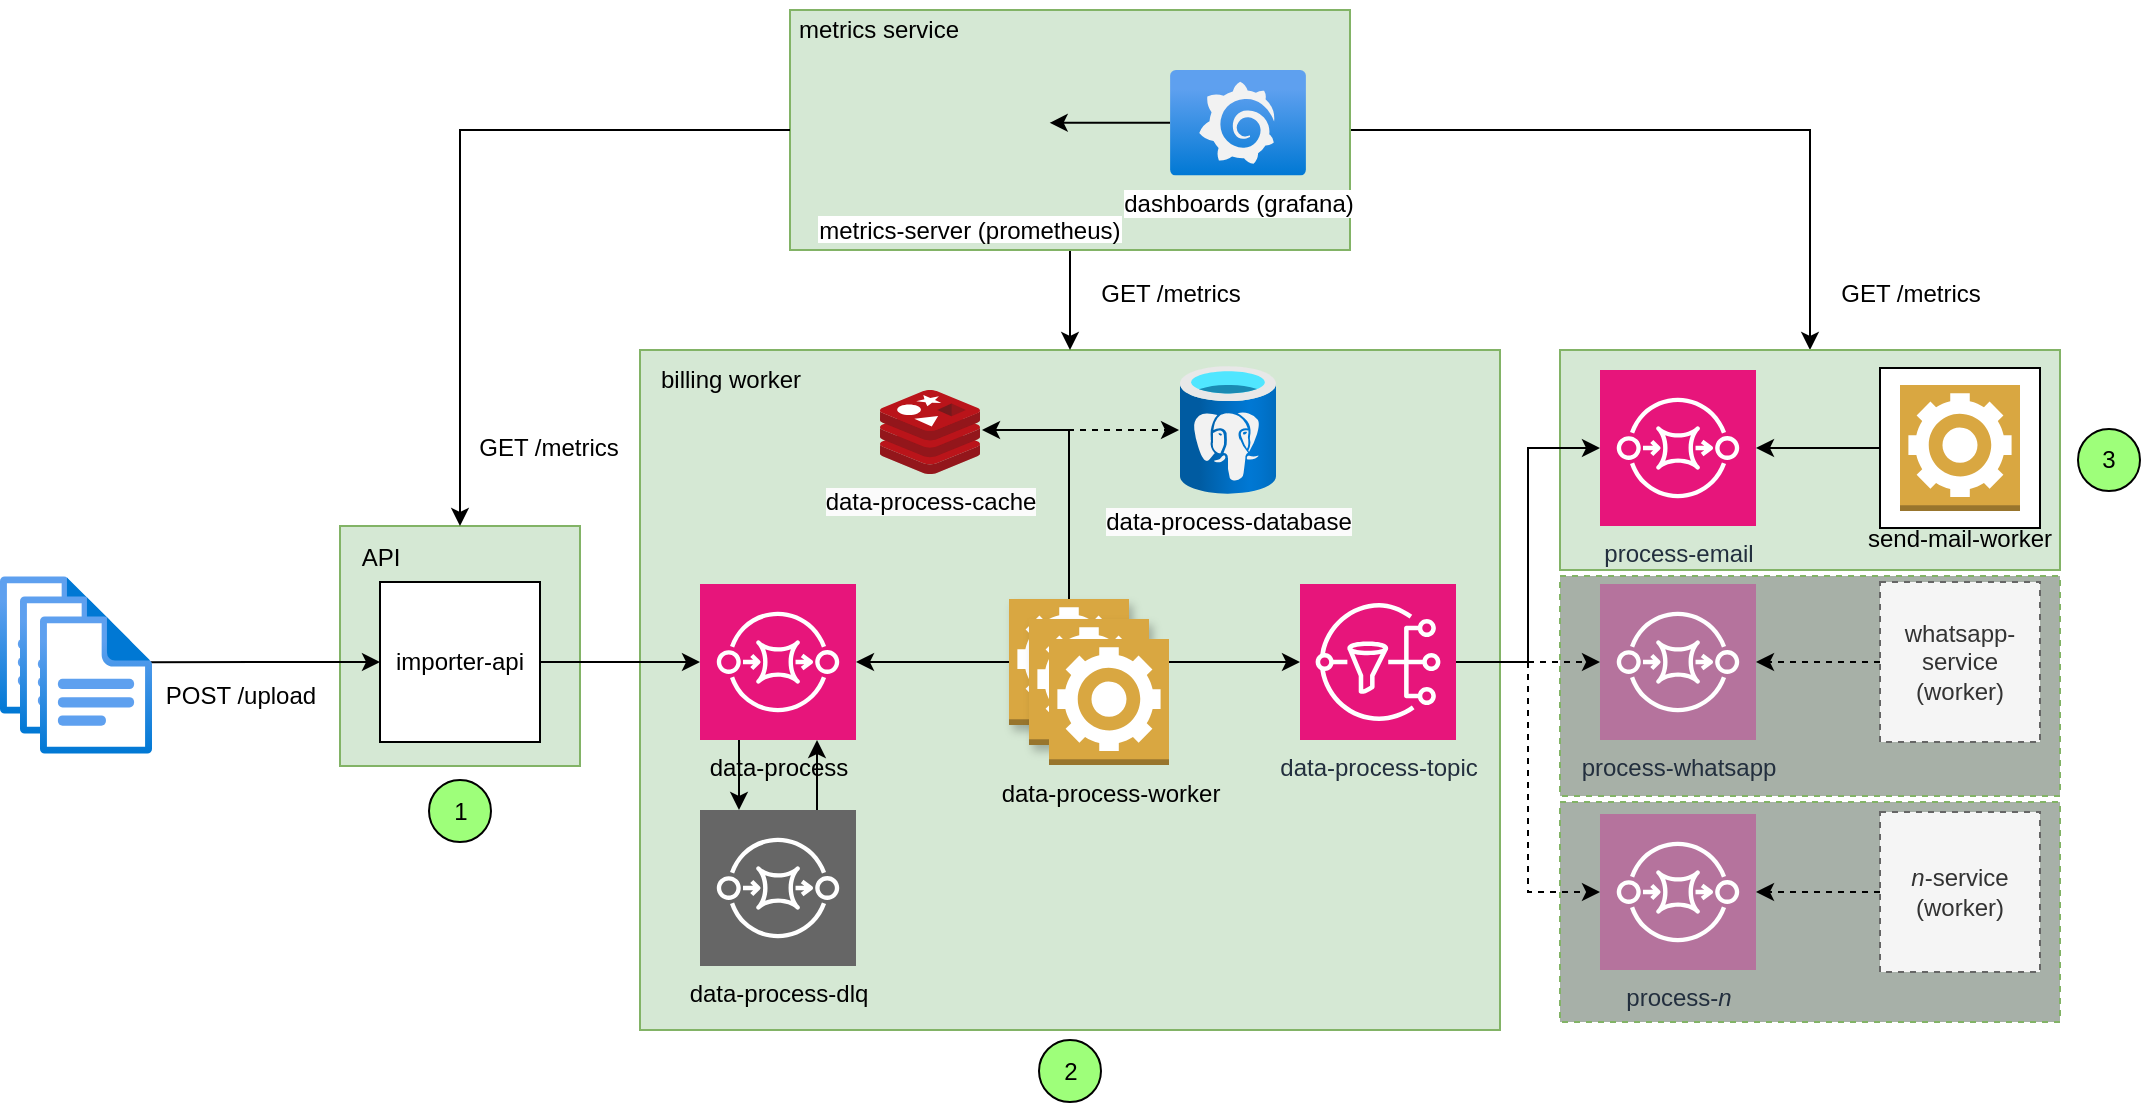 <mxfile version="24.8.2">
  <diagram name="Página-1" id="bLhQbgidUB0lM2vuocT3">
    <mxGraphModel dx="2074" dy="761" grid="1" gridSize="10" guides="1" tooltips="1" connect="1" arrows="1" fold="1" page="1" pageScale="1" pageWidth="1169" pageHeight="827" math="0" shadow="0">
      <root>
        <mxCell id="0" />
        <mxCell id="1" parent="0" />
        <mxCell id="mVGBNtJ_EDpIW_7o-upL-54" value="" style="rounded=0;whiteSpace=wrap;html=1;fillColor=#a7b0a8;strokeColor=#82b366;dashed=1;" parent="1" vertex="1">
          <mxGeometry x="860" y="446" width="250" height="110" as="geometry" />
        </mxCell>
        <mxCell id="mVGBNtJ_EDpIW_7o-upL-53" value="" style="rounded=0;whiteSpace=wrap;html=1;fillColor=#A7B0A7;strokeColor=#82b366;dashed=1;" parent="1" vertex="1">
          <mxGeometry x="860" y="333" width="250" height="110" as="geometry" />
        </mxCell>
        <mxCell id="mVGBNtJ_EDpIW_7o-upL-59" style="edgeStyle=orthogonalEdgeStyle;rounded=0;orthogonalLoop=1;jettySize=auto;html=1;entryX=1;entryY=0.5;entryDx=0;entryDy=0;exitX=0.5;exitY=0;exitDx=0;exitDy=0;startArrow=classic;startFill=1;endArrow=none;endFill=0;" parent="1" source="mVGBNtJ_EDpIW_7o-upL-52" target="mVGBNtJ_EDpIW_7o-upL-55" edge="1">
          <mxGeometry relative="1" as="geometry" />
        </mxCell>
        <mxCell id="mVGBNtJ_EDpIW_7o-upL-52" value="" style="rounded=0;whiteSpace=wrap;html=1;fillColor=#d5e8d4;strokeColor=#82b366;" parent="1" vertex="1">
          <mxGeometry x="860" y="220" width="250" height="110" as="geometry" />
        </mxCell>
        <mxCell id="mVGBNtJ_EDpIW_7o-upL-49" value="" style="rounded=0;whiteSpace=wrap;html=1;fillColor=#d5e8d4;strokeColor=#82b366;" parent="1" vertex="1">
          <mxGeometry x="400" y="220" width="430" height="340" as="geometry" />
        </mxCell>
        <mxCell id="mVGBNtJ_EDpIW_7o-upL-46" value="" style="whiteSpace=wrap;html=1;aspect=fixed;align=left;fillColor=#d5e8d4;strokeColor=#82b366;" parent="1" vertex="1">
          <mxGeometry x="250" y="308" width="120" height="120" as="geometry" />
        </mxCell>
        <mxCell id="mVGBNtJ_EDpIW_7o-upL-11" style="edgeStyle=orthogonalEdgeStyle;rounded=0;orthogonalLoop=1;jettySize=auto;html=1;startArrow=classic;startFill=1;endArrow=none;endFill=0;entryX=0.981;entryY=0.335;entryDx=0;entryDy=0;entryPerimeter=0;" parent="1" source="mVGBNtJ_EDpIW_7o-upL-1" edge="1" target="mVGBNtJ_EDpIW_7o-upL-7">
          <mxGeometry relative="1" as="geometry">
            <mxPoint x="150" y="376" as="targetPoint" />
          </mxGeometry>
        </mxCell>
        <mxCell id="mVGBNtJ_EDpIW_7o-upL-1" value="importer-api" style="whiteSpace=wrap;html=1;aspect=fixed;" parent="1" vertex="1">
          <mxGeometry x="270" y="336" width="80" height="80" as="geometry" />
        </mxCell>
        <mxCell id="mVGBNtJ_EDpIW_7o-upL-8" value="" style="group" parent="1" vertex="1" connectable="0">
          <mxGeometry x="80" y="333" width="76" height="89" as="geometry" />
        </mxCell>
        <mxCell id="mVGBNtJ_EDpIW_7o-upL-5" value="" style="image;aspect=fixed;html=1;points=[];align=center;fontSize=12;image=img/lib/azure2/general/File.svg;" parent="mVGBNtJ_EDpIW_7o-upL-8" vertex="1">
          <mxGeometry width="56.0" height="69" as="geometry" />
        </mxCell>
        <mxCell id="mVGBNtJ_EDpIW_7o-upL-6" value="" style="image;aspect=fixed;html=1;points=[];align=center;fontSize=12;image=img/lib/azure2/general/File.svg;" parent="mVGBNtJ_EDpIW_7o-upL-8" vertex="1">
          <mxGeometry x="10" y="10" width="56.0" height="69" as="geometry" />
        </mxCell>
        <mxCell id="mVGBNtJ_EDpIW_7o-upL-7" value="" style="image;aspect=fixed;html=1;points=[];align=center;fontSize=12;image=img/lib/azure2/general/File.svg;" parent="mVGBNtJ_EDpIW_7o-upL-8" vertex="1">
          <mxGeometry x="20" y="20" width="56.0" height="69" as="geometry" />
        </mxCell>
        <mxCell id="mVGBNtJ_EDpIW_7o-upL-14" value="&lt;span style=&quot;color: rgb(0, 0, 0);&quot;&gt;data-process&lt;/span&gt;" style="sketch=0;points=[[0,0,0],[0.25,0,0],[0.5,0,0],[0.75,0,0],[1,0,0],[0,1,0],[0.25,1,0],[0.5,1,0],[0.75,1,0],[1,1,0],[0,0.25,0],[0,0.5,0],[0,0.75,0],[1,0.25,0],[1,0.5,0],[1,0.75,0]];outlineConnect=0;fontColor=#232F3E;fillColor=#E7157B;strokeColor=#ffffff;dashed=0;verticalLabelPosition=bottom;verticalAlign=top;align=center;html=1;fontSize=12;fontStyle=0;aspect=fixed;shape=mxgraph.aws4.resourceIcon;resIcon=mxgraph.aws4.sqs;" parent="1" vertex="1">
          <mxGeometry x="430" y="337" width="78" height="78" as="geometry" />
        </mxCell>
        <mxCell id="mVGBNtJ_EDpIW_7o-upL-15" style="edgeStyle=orthogonalEdgeStyle;rounded=0;orthogonalLoop=1;jettySize=auto;html=1;entryX=0;entryY=0.5;entryDx=0;entryDy=0;entryPerimeter=0;" parent="1" source="mVGBNtJ_EDpIW_7o-upL-1" target="mVGBNtJ_EDpIW_7o-upL-14" edge="1">
          <mxGeometry relative="1" as="geometry" />
        </mxCell>
        <mxCell id="mVGBNtJ_EDpIW_7o-upL-17" value="POST /upload" style="text;html=1;align=center;verticalAlign=middle;resizable=0;points=[];autosize=1;strokeColor=none;fillColor=none;" parent="1" vertex="1">
          <mxGeometry x="150" y="377.5" width="100" height="30" as="geometry" />
        </mxCell>
        <mxCell id="mVGBNtJ_EDpIW_7o-upL-18" value="&lt;span style=&quot;color: rgb(0, 0, 0);&quot;&gt;data-process-dlq&lt;/span&gt;" style="sketch=0;points=[[0,0,0],[0.25,0,0],[0.5,0,0],[0.75,0,0],[1,0,0],[0,1,0],[0.25,1,0],[0.5,1,0],[0.75,1,0],[1,1,0],[0,0.25,0],[0,0.5,0],[0,0.75,0],[1,0.25,0],[1,0.5,0],[1,0.75,0]];outlineConnect=0;fontColor=#232F3E;fillColor=#666666;strokeColor=#ffffff;dashed=0;verticalLabelPosition=bottom;verticalAlign=top;align=center;html=1;fontSize=12;fontStyle=0;aspect=fixed;shape=mxgraph.aws4.resourceIcon;resIcon=mxgraph.aws4.sqs;" parent="1" vertex="1">
          <mxGeometry x="430" y="450" width="78" height="78" as="geometry" />
        </mxCell>
        <mxCell id="mVGBNtJ_EDpIW_7o-upL-19" style="edgeStyle=orthogonalEdgeStyle;rounded=0;orthogonalLoop=1;jettySize=auto;html=1;exitX=0.25;exitY=1;exitDx=0;exitDy=0;exitPerimeter=0;entryX=0.25;entryY=0;entryDx=0;entryDy=0;entryPerimeter=0;" parent="1" source="mVGBNtJ_EDpIW_7o-upL-14" target="mVGBNtJ_EDpIW_7o-upL-18" edge="1">
          <mxGeometry relative="1" as="geometry" />
        </mxCell>
        <mxCell id="mVGBNtJ_EDpIW_7o-upL-20" style="edgeStyle=orthogonalEdgeStyle;rounded=0;orthogonalLoop=1;jettySize=auto;html=1;exitX=0.75;exitY=0;exitDx=0;exitDy=0;exitPerimeter=0;entryX=0.75;entryY=1;entryDx=0;entryDy=0;entryPerimeter=0;" parent="1" source="mVGBNtJ_EDpIW_7o-upL-18" target="mVGBNtJ_EDpIW_7o-upL-14" edge="1">
          <mxGeometry relative="1" as="geometry" />
        </mxCell>
        <mxCell id="mVGBNtJ_EDpIW_7o-upL-21" value="&lt;div&gt;&lt;br&gt;&lt;/div&gt;" style="text;html=1;align=center;verticalAlign=middle;resizable=0;points=[];autosize=1;strokeColor=none;fillColor=none;" parent="1" vertex="1">
          <mxGeometry x="459" y="533" width="20" height="30" as="geometry" />
        </mxCell>
        <mxCell id="mVGBNtJ_EDpIW_7o-upL-23" style="edgeStyle=orthogonalEdgeStyle;rounded=0;orthogonalLoop=1;jettySize=auto;html=1;" parent="1" source="mVGBNtJ_EDpIW_7o-upL-22" target="mVGBNtJ_EDpIW_7o-upL-14" edge="1">
          <mxGeometry relative="1" as="geometry" />
        </mxCell>
        <mxCell id="mVGBNtJ_EDpIW_7o-upL-22" value="" style="outlineConnect=0;dashed=0;verticalLabelPosition=bottom;verticalAlign=top;align=center;html=1;shape=mxgraph.aws3.worker;fillColor=#D9A741;gradientColor=none;shadow=1;" parent="1" vertex="1">
          <mxGeometry x="584.5" y="344.5" width="60" height="63" as="geometry" />
        </mxCell>
        <mxCell id="mVGBNtJ_EDpIW_7o-upL-25" value="&lt;span style=&quot;background-color: rgb(251, 251, 251);&quot;&gt;data-process-cache&lt;/span&gt;" style="image;sketch=0;aspect=fixed;html=1;points=[];align=center;fontSize=12;image=img/lib/mscae/Cache_Redis_Product.svg;" parent="1" vertex="1">
          <mxGeometry x="520" y="240" width="50" height="42" as="geometry" />
        </mxCell>
        <mxCell id="mVGBNtJ_EDpIW_7o-upL-27" style="edgeStyle=orthogonalEdgeStyle;rounded=0;orthogonalLoop=1;jettySize=auto;html=1;entryX=1.02;entryY=0.476;entryDx=0;entryDy=0;entryPerimeter=0;exitX=0.5;exitY=0;exitDx=0;exitDy=0;exitPerimeter=0;" parent="1" source="mVGBNtJ_EDpIW_7o-upL-22" target="mVGBNtJ_EDpIW_7o-upL-25" edge="1">
          <mxGeometry relative="1" as="geometry" />
        </mxCell>
        <mxCell id="mVGBNtJ_EDpIW_7o-upL-28" value="&lt;span style=&quot;background-color: rgb(251, 251, 251);&quot;&gt;data-process-database&lt;/span&gt;" style="image;aspect=fixed;html=1;points=[];align=center;fontSize=12;image=img/lib/azure2/databases/Azure_Database_PostgreSQL_Server.svg;" parent="1" vertex="1">
          <mxGeometry x="670" y="228" width="48" height="64" as="geometry" />
        </mxCell>
        <mxCell id="mVGBNtJ_EDpIW_7o-upL-29" style="edgeStyle=orthogonalEdgeStyle;rounded=0;orthogonalLoop=1;jettySize=auto;html=1;exitX=0.5;exitY=0;exitDx=0;exitDy=0;exitPerimeter=0;entryX=-0.01;entryY=0.5;entryDx=0;entryDy=0;entryPerimeter=0;dashed=1;" parent="1" source="mVGBNtJ_EDpIW_7o-upL-22" target="mVGBNtJ_EDpIW_7o-upL-28" edge="1">
          <mxGeometry relative="1" as="geometry" />
        </mxCell>
        <mxCell id="mVGBNtJ_EDpIW_7o-upL-31" value="data-process-topic" style="sketch=0;points=[[0,0,0],[0.25,0,0],[0.5,0,0],[0.75,0,0],[1,0,0],[0,1,0],[0.25,1,0],[0.5,1,0],[0.75,1,0],[1,1,0],[0,0.25,0],[0,0.5,0],[0,0.75,0],[1,0.25,0],[1,0.5,0],[1,0.75,0]];outlineConnect=0;fontColor=#232F3E;fillColor=#E7157B;strokeColor=#ffffff;dashed=0;verticalLabelPosition=bottom;verticalAlign=top;align=center;html=1;fontSize=12;fontStyle=0;aspect=fixed;shape=mxgraph.aws4.resourceIcon;resIcon=mxgraph.aws4.sns;" parent="1" vertex="1">
          <mxGeometry x="730" y="337" width="78" height="78" as="geometry" />
        </mxCell>
        <mxCell id="mVGBNtJ_EDpIW_7o-upL-32" style="edgeStyle=orthogonalEdgeStyle;rounded=0;orthogonalLoop=1;jettySize=auto;html=1;entryX=0;entryY=0.5;entryDx=0;entryDy=0;entryPerimeter=0;" parent="1" source="mVGBNtJ_EDpIW_7o-upL-22" target="mVGBNtJ_EDpIW_7o-upL-31" edge="1">
          <mxGeometry relative="1" as="geometry" />
        </mxCell>
        <mxCell id="mVGBNtJ_EDpIW_7o-upL-33" value="process-email" style="sketch=0;points=[[0,0,0],[0.25,0,0],[0.5,0,0],[0.75,0,0],[1,0,0],[0,1,0],[0.25,1,0],[0.5,1,0],[0.75,1,0],[1,1,0],[0,0.25,0],[0,0.5,0],[0,0.75,0],[1,0.25,0],[1,0.5,0],[1,0.75,0]];outlineConnect=0;fontColor=#232F3E;fillColor=#E7157B;strokeColor=#ffffff;dashed=0;verticalLabelPosition=bottom;verticalAlign=top;align=center;html=1;fontSize=12;fontStyle=0;aspect=fixed;shape=mxgraph.aws4.resourceIcon;resIcon=mxgraph.aws4.sqs;" parent="1" vertex="1">
          <mxGeometry x="880" y="230" width="78" height="78" as="geometry" />
        </mxCell>
        <mxCell id="mVGBNtJ_EDpIW_7o-upL-34" style="edgeStyle=orthogonalEdgeStyle;rounded=0;orthogonalLoop=1;jettySize=auto;html=1;entryX=0;entryY=0.5;entryDx=0;entryDy=0;entryPerimeter=0;" parent="1" source="mVGBNtJ_EDpIW_7o-upL-31" target="mVGBNtJ_EDpIW_7o-upL-33" edge="1">
          <mxGeometry relative="1" as="geometry" />
        </mxCell>
        <mxCell id="mVGBNtJ_EDpIW_7o-upL-35" value="process-whatsapp" style="sketch=0;points=[[0,0,0],[0.25,0,0],[0.5,0,0],[0.75,0,0],[1,0,0],[0,1,0],[0.25,1,0],[0.5,1,0],[0.75,1,0],[1,1,0],[0,0.25,0],[0,0.5,0],[0,0.75,0],[1,0.25,0],[1,0.5,0],[1,0.75,0]];outlineConnect=0;fontColor=#232F3E;fillColor=#B5739D;strokeColor=#ffffff;dashed=0;verticalLabelPosition=bottom;verticalAlign=top;align=center;html=1;fontSize=12;fontStyle=0;aspect=fixed;shape=mxgraph.aws4.resourceIcon;resIcon=mxgraph.aws4.sqs;" parent="1" vertex="1">
          <mxGeometry x="880" y="337" width="78" height="78" as="geometry" />
        </mxCell>
        <mxCell id="mVGBNtJ_EDpIW_7o-upL-36" style="edgeStyle=orthogonalEdgeStyle;rounded=0;orthogonalLoop=1;jettySize=auto;html=1;entryX=0;entryY=0.5;entryDx=0;entryDy=0;entryPerimeter=0;dashed=1;" parent="1" source="mVGBNtJ_EDpIW_7o-upL-31" target="mVGBNtJ_EDpIW_7o-upL-35" edge="1">
          <mxGeometry relative="1" as="geometry" />
        </mxCell>
        <mxCell id="mVGBNtJ_EDpIW_7o-upL-37" value="process-&lt;i&gt;n&lt;/i&gt;" style="sketch=0;points=[[0,0,0],[0.25,0,0],[0.5,0,0],[0.75,0,0],[1,0,0],[0,1,0],[0.25,1,0],[0.5,1,0],[0.75,1,0],[1,1,0],[0,0.25,0],[0,0.5,0],[0,0.75,0],[1,0.25,0],[1,0.5,0],[1,0.75,0]];outlineConnect=0;fontColor=#232F3E;fillColor=#B5739D;strokeColor=#ffffff;dashed=0;verticalLabelPosition=bottom;verticalAlign=top;align=center;html=1;fontSize=12;fontStyle=0;aspect=fixed;shape=mxgraph.aws4.resourceIcon;resIcon=mxgraph.aws4.sqs;" parent="1" vertex="1">
          <mxGeometry x="880" y="452" width="78" height="78" as="geometry" />
        </mxCell>
        <mxCell id="mVGBNtJ_EDpIW_7o-upL-38" style="edgeStyle=orthogonalEdgeStyle;rounded=0;orthogonalLoop=1;jettySize=auto;html=1;entryX=0;entryY=0.5;entryDx=0;entryDy=0;entryPerimeter=0;dashed=1;" parent="1" source="mVGBNtJ_EDpIW_7o-upL-31" target="mVGBNtJ_EDpIW_7o-upL-37" edge="1">
          <mxGeometry relative="1" as="geometry" />
        </mxCell>
        <mxCell id="mVGBNtJ_EDpIW_7o-upL-39" value="" style="whiteSpace=wrap;html=1;aspect=fixed;" parent="1" vertex="1">
          <mxGeometry x="1020" y="229" width="80" height="80" as="geometry" />
        </mxCell>
        <mxCell id="mVGBNtJ_EDpIW_7o-upL-40" style="edgeStyle=orthogonalEdgeStyle;rounded=0;orthogonalLoop=1;jettySize=auto;html=1;entryX=1;entryY=0.5;entryDx=0;entryDy=0;entryPerimeter=0;" parent="1" source="mVGBNtJ_EDpIW_7o-upL-39" target="mVGBNtJ_EDpIW_7o-upL-33" edge="1">
          <mxGeometry relative="1" as="geometry" />
        </mxCell>
        <mxCell id="mVGBNtJ_EDpIW_7o-upL-41" value="whatsapp-service&lt;div&gt;(worker)&lt;/div&gt;" style="whiteSpace=wrap;html=1;aspect=fixed;fillColor=#f5f5f5;fontColor=#333333;strokeColor=#666666;dashed=1;" parent="1" vertex="1">
          <mxGeometry x="1020" y="336" width="80" height="80" as="geometry" />
        </mxCell>
        <mxCell id="mVGBNtJ_EDpIW_7o-upL-42" style="edgeStyle=orthogonalEdgeStyle;rounded=0;orthogonalLoop=1;jettySize=auto;html=1;entryX=1;entryY=0.5;entryDx=0;entryDy=0;entryPerimeter=0;dashed=1;" parent="1" source="mVGBNtJ_EDpIW_7o-upL-41" target="mVGBNtJ_EDpIW_7o-upL-35" edge="1">
          <mxGeometry relative="1" as="geometry" />
        </mxCell>
        <mxCell id="mVGBNtJ_EDpIW_7o-upL-45" style="edgeStyle=orthogonalEdgeStyle;rounded=0;orthogonalLoop=1;jettySize=auto;html=1;dashed=1;" parent="1" source="mVGBNtJ_EDpIW_7o-upL-43" target="mVGBNtJ_EDpIW_7o-upL-37" edge="1">
          <mxGeometry relative="1" as="geometry" />
        </mxCell>
        <mxCell id="mVGBNtJ_EDpIW_7o-upL-43" value="&lt;i&gt;n&lt;/i&gt;-service&lt;br&gt;(worker)" style="whiteSpace=wrap;html=1;aspect=fixed;fillColor=#f5f5f5;fontColor=#333333;strokeColor=#666666;dashed=1;" parent="1" vertex="1">
          <mxGeometry x="1020" y="451" width="80" height="80" as="geometry" />
        </mxCell>
        <mxCell id="mVGBNtJ_EDpIW_7o-upL-47" value="API" style="text;html=1;align=center;verticalAlign=middle;resizable=0;points=[];autosize=1;strokeColor=none;fillColor=none;" parent="1" vertex="1">
          <mxGeometry x="250" y="309" width="40" height="30" as="geometry" />
        </mxCell>
        <mxCell id="mVGBNtJ_EDpIW_7o-upL-50" value="billing worker" style="text;html=1;align=center;verticalAlign=middle;resizable=0;points=[];autosize=1;strokeColor=none;fillColor=none;" parent="1" vertex="1">
          <mxGeometry x="400" y="220" width="90" height="30" as="geometry" />
        </mxCell>
        <mxCell id="mVGBNtJ_EDpIW_7o-upL-56" style="edgeStyle=orthogonalEdgeStyle;rounded=0;orthogonalLoop=1;jettySize=auto;html=1;entryX=0.5;entryY=0;entryDx=0;entryDy=0;" parent="1" source="mVGBNtJ_EDpIW_7o-upL-55" target="mVGBNtJ_EDpIW_7o-upL-49" edge="1">
          <mxGeometry relative="1" as="geometry" />
        </mxCell>
        <mxCell id="mVGBNtJ_EDpIW_7o-upL-57" value="GET /metrics" style="text;html=1;align=center;verticalAlign=middle;resizable=0;points=[];autosize=1;strokeColor=none;fillColor=none;" parent="1" vertex="1">
          <mxGeometry x="620" y="177" width="90" height="30" as="geometry" />
        </mxCell>
        <mxCell id="mVGBNtJ_EDpIW_7o-upL-60" value="GET /metrics" style="text;html=1;align=center;verticalAlign=middle;resizable=0;points=[];autosize=1;strokeColor=none;fillColor=none;" parent="1" vertex="1">
          <mxGeometry x="990" y="177" width="90" height="30" as="geometry" />
        </mxCell>
        <mxCell id="mVGBNtJ_EDpIW_7o-upL-65" value="" style="group" parent="1" vertex="1" connectable="0">
          <mxGeometry x="475" y="50" width="280" height="120" as="geometry" />
        </mxCell>
        <mxCell id="mVGBNtJ_EDpIW_7o-upL-55" value="" style="rounded=0;whiteSpace=wrap;html=1;fillColor=#d5e8d4;strokeColor=#82b366;" parent="mVGBNtJ_EDpIW_7o-upL-65" vertex="1">
          <mxGeometry width="280" height="120" as="geometry" />
        </mxCell>
        <mxCell id="mVGBNtJ_EDpIW_7o-upL-64" style="edgeStyle=orthogonalEdgeStyle;rounded=0;orthogonalLoop=1;jettySize=auto;html=1;entryX=1;entryY=0.5;entryDx=0;entryDy=0;" parent="mVGBNtJ_EDpIW_7o-upL-65" source="mVGBNtJ_EDpIW_7o-upL-58" target="mVGBNtJ_EDpIW_7o-upL-63" edge="1">
          <mxGeometry relative="1" as="geometry" />
        </mxCell>
        <mxCell id="mVGBNtJ_EDpIW_7o-upL-58" value="dashboards (grafana)" style="image;aspect=fixed;html=1;points=[];align=center;fontSize=12;image=img/lib/azure2/other/Grafana.svg;" parent="mVGBNtJ_EDpIW_7o-upL-65" vertex="1">
          <mxGeometry x="190" y="30" width="68" height="52.8" as="geometry" />
        </mxCell>
        <mxCell id="mVGBNtJ_EDpIW_7o-upL-63" value="metrics-server (prometheus)" style="shape=image;verticalLabelPosition=bottom;labelBackgroundColor=default;verticalAlign=top;aspect=fixed;imageAspect=0;image=https://static-00.iconduck.com/assets.00/prometheus-icon-511x512-1vmxbcxr.png;" parent="mVGBNtJ_EDpIW_7o-upL-65" vertex="1">
          <mxGeometry x="50.0" y="16.4" width="79.85" height="80" as="geometry" />
        </mxCell>
        <mxCell id="Tl4g3AKPbkcamdoVd6ub-1" value="metrics service" style="text;html=1;align=center;verticalAlign=middle;resizable=0;points=[];autosize=1;strokeColor=none;fillColor=none;" parent="mVGBNtJ_EDpIW_7o-upL-65" vertex="1">
          <mxGeometry x="-6" y="-5" width="100" height="30" as="geometry" />
        </mxCell>
        <mxCell id="mVGBNtJ_EDpIW_7o-upL-66" style="edgeStyle=orthogonalEdgeStyle;rounded=0;orthogonalLoop=1;jettySize=auto;html=1;" parent="1" source="mVGBNtJ_EDpIW_7o-upL-55" target="mVGBNtJ_EDpIW_7o-upL-46" edge="1">
          <mxGeometry relative="1" as="geometry" />
        </mxCell>
        <mxCell id="mVGBNtJ_EDpIW_7o-upL-67" value="GET /metrics" style="text;html=1;align=center;verticalAlign=middle;resizable=0;points=[];autosize=1;strokeColor=none;fillColor=none;" parent="1" vertex="1">
          <mxGeometry x="309" y="254" width="90" height="30" as="geometry" />
        </mxCell>
        <mxCell id="FfGZDJsm-bNOGZT_fhpD-1" value="" style="outlineConnect=0;dashed=0;verticalLabelPosition=bottom;verticalAlign=top;align=center;html=1;shape=mxgraph.aws3.worker;fillColor=#D9A741;gradientColor=none;shadow=1;" vertex="1" parent="1">
          <mxGeometry x="594.5" y="354.5" width="60" height="63" as="geometry" />
        </mxCell>
        <mxCell id="FfGZDJsm-bNOGZT_fhpD-2" value="data-process-worker" style="outlineConnect=0;dashed=0;verticalLabelPosition=bottom;verticalAlign=top;align=center;html=1;shape=mxgraph.aws3.worker;fillColor=#D9A741;gradientColor=none;" vertex="1" parent="1">
          <mxGeometry x="604.5" y="364.5" width="60" height="63" as="geometry" />
        </mxCell>
        <mxCell id="FfGZDJsm-bNOGZT_fhpD-3" value="send-mail-worker" style="outlineConnect=0;dashed=0;verticalLabelPosition=bottom;verticalAlign=top;align=center;shape=mxgraph.aws3.worker;fillColor=#D9A741;gradientColor=none;" vertex="1" parent="1">
          <mxGeometry x="1030" y="237.5" width="60" height="63" as="geometry" />
        </mxCell>
        <mxCell id="FfGZDJsm-bNOGZT_fhpD-4" value="1" style="ellipse;whiteSpace=wrap;html=1;aspect=fixed;labelBackgroundColor=none;fillColor=#9EFF7A;" vertex="1" parent="1">
          <mxGeometry x="294.5" y="435" width="31" height="31" as="geometry" />
        </mxCell>
        <mxCell id="FfGZDJsm-bNOGZT_fhpD-5" value="2" style="ellipse;whiteSpace=wrap;html=1;aspect=fixed;labelBackgroundColor=none;fillColor=#9EFF7A;" vertex="1" parent="1">
          <mxGeometry x="599.5" y="565" width="31" height="31" as="geometry" />
        </mxCell>
        <mxCell id="FfGZDJsm-bNOGZT_fhpD-6" value="3" style="ellipse;whiteSpace=wrap;html=1;aspect=fixed;labelBackgroundColor=none;fillColor=#9EFF7A;" vertex="1" parent="1">
          <mxGeometry x="1119" y="259.5" width="31" height="31" as="geometry" />
        </mxCell>
      </root>
    </mxGraphModel>
  </diagram>
</mxfile>
